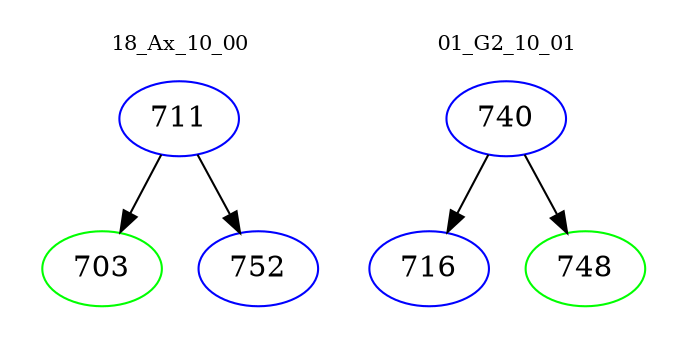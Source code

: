 digraph{
subgraph cluster_0 {
color = white
label = "18_Ax_10_00";
fontsize=10;
T0_711 [label="711", color="blue"]
T0_711 -> T0_703 [color="black"]
T0_703 [label="703", color="green"]
T0_711 -> T0_752 [color="black"]
T0_752 [label="752", color="blue"]
}
subgraph cluster_1 {
color = white
label = "01_G2_10_01";
fontsize=10;
T1_740 [label="740", color="blue"]
T1_740 -> T1_716 [color="black"]
T1_716 [label="716", color="blue"]
T1_740 -> T1_748 [color="black"]
T1_748 [label="748", color="green"]
}
}
